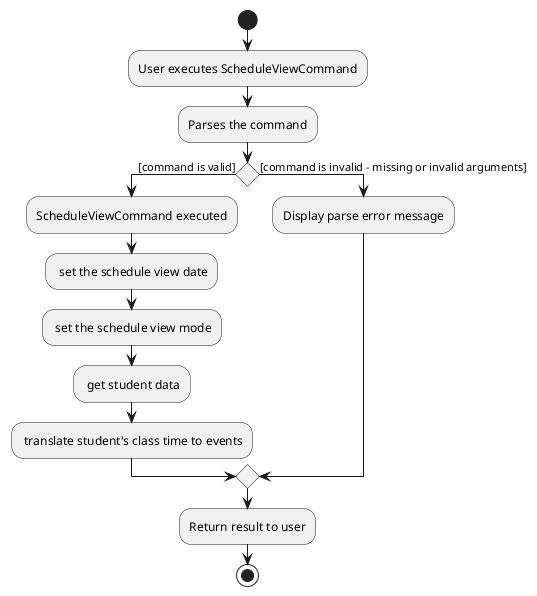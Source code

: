 @startuml
start
:User executes ScheduleViewCommand;
:Parses the command;
if () then ([command is valid])
    :ScheduleViewCommand executed;
    : set the schedule view date;
    : set the schedule view mode;
    : get student data;
    : translate student's class time to events;

else ([command is invalid - missing or invalid arguments])
    :Display parse error message;
endif
:Return result to user;
stop
@enduml
